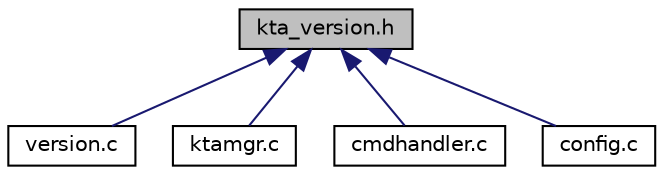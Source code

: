 digraph "kta_version.h"
{
 // LATEX_PDF_SIZE
  edge [fontname="Helvetica",fontsize="10",labelfontname="Helvetica",labelfontsize="10"];
  node [fontname="Helvetica",fontsize="10",shape=record];
  Node1 [label="kta_version.h",height=0.2,width=0.4,color="black", fillcolor="grey75", style="filled", fontcolor="black",tooltip="keySTREAM Trusted Agent - Version module"];
  Node1 -> Node2 [dir="back",color="midnightblue",fontsize="10",style="solid",fontname="Helvetica"];
  Node2 [label="version.c",height=0.2,width=0.4,color="black", fillcolor="white", style="filled",URL="$version_8c.html",tooltip="keySTREAM Trusted Agent - Version module."];
  Node1 -> Node3 [dir="back",color="midnightblue",fontsize="10",style="solid",fontname="Helvetica"];
  Node3 [label="ktamgr.c",height=0.2,width=0.4,color="black", fillcolor="white", style="filled",URL="$ktamgr_8c.html",tooltip="keySTREAM Trusted Agent manager."];
  Node1 -> Node4 [dir="back",color="midnightblue",fontsize="10",style="solid",fontname="Helvetica"];
  Node4 [label="cmdhandler.c",height=0.2,width=0.4,color="black", fillcolor="white", style="filled",URL="$cmdhandler_8c.html",tooltip="keySTREAM Trusted Agent - ICPP command handler."];
  Node1 -> Node5 [dir="back",color="midnightblue",fontsize="10",style="solid",fontname="Helvetica"];
  Node5 [label="config.c",height=0.2,width=0.4,color="black", fillcolor="white", style="filled",URL="$config_8c.html",tooltip="keySTREAM Trusted Agent - Device configuration module."];
}
